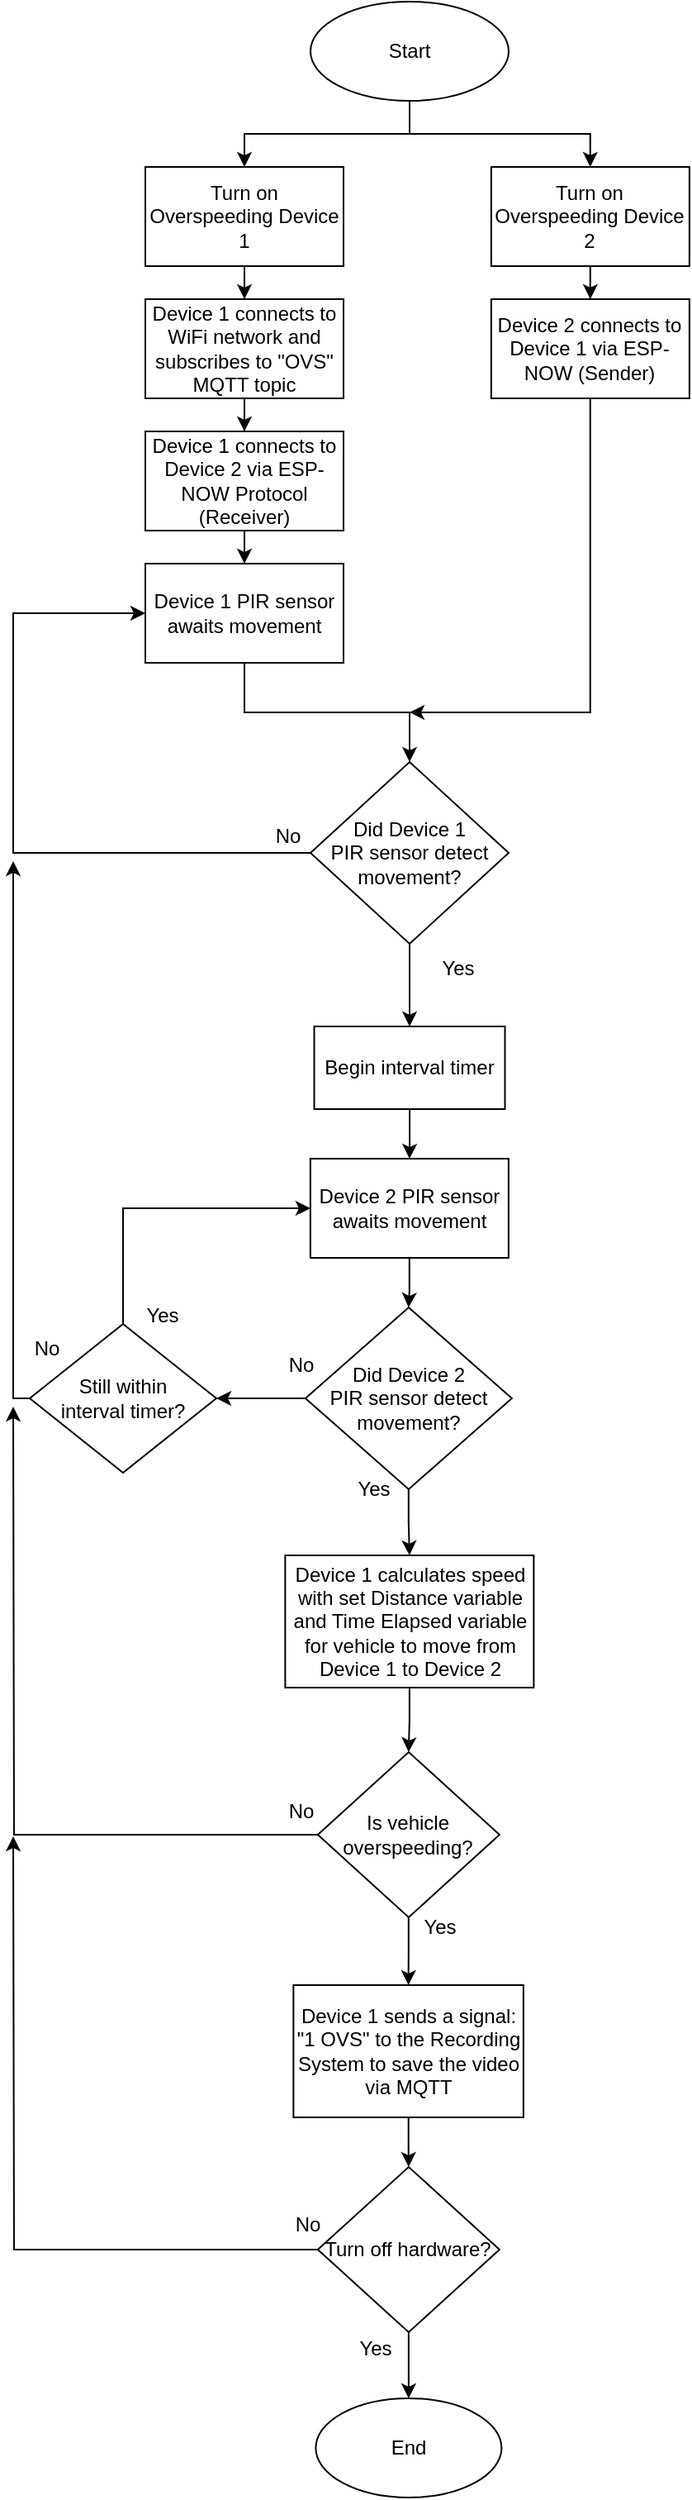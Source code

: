 <mxfile version="21.3.8" type="device">
  <diagram name="Page-1" id="87obYo9IVu9uCJ9HTKx4">
    <mxGraphModel dx="913" dy="1603" grid="1" gridSize="10" guides="1" tooltips="1" connect="1" arrows="1" fold="1" page="1" pageScale="1" pageWidth="850" pageHeight="1100" math="0" shadow="0">
      <root>
        <mxCell id="0" />
        <mxCell id="1" parent="0" />
        <mxCell id="Rv_8nFQpvILyS6SBei3u-12" style="edgeStyle=orthogonalEdgeStyle;rounded=0;orthogonalLoop=1;jettySize=auto;html=1;entryX=0.5;entryY=0;entryDx=0;entryDy=0;" edge="1" parent="1" source="Lx5FxVdhqiOAjh-NJIth-1" target="Rv_8nFQpvILyS6SBei3u-1">
          <mxGeometry relative="1" as="geometry" />
        </mxCell>
        <mxCell id="Rv_8nFQpvILyS6SBei3u-13" style="edgeStyle=orthogonalEdgeStyle;rounded=0;orthogonalLoop=1;jettySize=auto;html=1;" edge="1" parent="1" source="Lx5FxVdhqiOAjh-NJIth-1" target="Rv_8nFQpvILyS6SBei3u-2">
          <mxGeometry relative="1" as="geometry" />
        </mxCell>
        <mxCell id="Lx5FxVdhqiOAjh-NJIth-1" value="Start" style="ellipse;whiteSpace=wrap;html=1;" parent="1" vertex="1">
          <mxGeometry x="300" y="-340" width="120" height="60" as="geometry" />
        </mxCell>
        <mxCell id="Rv_8nFQpvILyS6SBei3u-18" style="edgeStyle=orthogonalEdgeStyle;rounded=0;orthogonalLoop=1;jettySize=auto;html=1;entryX=0;entryY=0.5;entryDx=0;entryDy=0;" edge="1" parent="1" source="Lx5FxVdhqiOAjh-NJIth-3" target="Rv_8nFQpvILyS6SBei3u-5">
          <mxGeometry relative="1" as="geometry">
            <Array as="points">
              <mxPoint x="120" y="175" />
              <mxPoint x="120" y="30" />
            </Array>
          </mxGeometry>
        </mxCell>
        <mxCell id="Rv_8nFQpvILyS6SBei3u-41" style="edgeStyle=orthogonalEdgeStyle;rounded=0;orthogonalLoop=1;jettySize=auto;html=1;entryX=0.5;entryY=0;entryDx=0;entryDy=0;" edge="1" parent="1" source="Lx5FxVdhqiOAjh-NJIth-3" target="Lx5FxVdhqiOAjh-NJIth-9">
          <mxGeometry relative="1" as="geometry" />
        </mxCell>
        <mxCell id="Lx5FxVdhqiOAjh-NJIth-3" value="Did Device 1 &lt;br&gt;PIR sensor detect movement?" style="rhombus;whiteSpace=wrap;html=1;" parent="1" vertex="1">
          <mxGeometry x="300" y="120" width="120" height="110" as="geometry" />
        </mxCell>
        <mxCell id="Lx5FxVdhqiOAjh-NJIth-6" value="No" style="text;html=1;align=center;verticalAlign=middle;resizable=0;points=[];autosize=1;strokeColor=none;fillColor=none;" parent="1" vertex="1">
          <mxGeometry x="265.5" y="150" width="40" height="30" as="geometry" />
        </mxCell>
        <mxCell id="Lx5FxVdhqiOAjh-NJIth-8" value="Yes" style="text;html=1;align=center;verticalAlign=middle;resizable=0;points=[];autosize=1;strokeColor=none;fillColor=none;" parent="1" vertex="1">
          <mxGeometry x="369.44" y="230" width="40" height="30" as="geometry" />
        </mxCell>
        <mxCell id="Rv_8nFQpvILyS6SBei3u-19" style="edgeStyle=orthogonalEdgeStyle;rounded=0;orthogonalLoop=1;jettySize=auto;html=1;entryX=0.5;entryY=0;entryDx=0;entryDy=0;" edge="1" parent="1" source="Lx5FxVdhqiOAjh-NJIth-9" target="Rv_8nFQpvILyS6SBei3u-15">
          <mxGeometry relative="1" as="geometry" />
        </mxCell>
        <mxCell id="Lx5FxVdhqiOAjh-NJIth-9" value="Begin interval timer" style="rounded=0;whiteSpace=wrap;html=1;" parent="1" vertex="1">
          <mxGeometry x="302.25" y="280" width="115.5" height="50" as="geometry" />
        </mxCell>
        <mxCell id="Lx5FxVdhqiOAjh-NJIth-13" value="" style="edgeStyle=orthogonalEdgeStyle;rounded=0;orthogonalLoop=1;jettySize=auto;html=1;" parent="1" source="Lx5FxVdhqiOAjh-NJIth-10" target="Lx5FxVdhqiOAjh-NJIth-12" edge="1">
          <mxGeometry relative="1" as="geometry" />
        </mxCell>
        <mxCell id="Lx5FxVdhqiOAjh-NJIth-16" value="" style="edgeStyle=orthogonalEdgeStyle;rounded=0;orthogonalLoop=1;jettySize=auto;html=1;" parent="1" source="Lx5FxVdhqiOAjh-NJIth-10" target="Lx5FxVdhqiOAjh-NJIth-15" edge="1">
          <mxGeometry relative="1" as="geometry" />
        </mxCell>
        <mxCell id="Lx5FxVdhqiOAjh-NJIth-10" value="Did Device 2&lt;br style=&quot;border-color: var(--border-color);&quot;&gt;PIR sensor detect movement?" style="rhombus;whiteSpace=wrap;html=1;rounded=0;" parent="1" vertex="1">
          <mxGeometry x="296.94" y="450" width="125" height="110" as="geometry" />
        </mxCell>
        <mxCell id="Rv_8nFQpvILyS6SBei3u-26" style="edgeStyle=orthogonalEdgeStyle;rounded=0;orthogonalLoop=1;jettySize=auto;html=1;" edge="1" parent="1" source="Lx5FxVdhqiOAjh-NJIth-12" target="Rv_8nFQpvILyS6SBei3u-24">
          <mxGeometry relative="1" as="geometry" />
        </mxCell>
        <mxCell id="Lx5FxVdhqiOAjh-NJIth-12" value="Device 1 calculates speed with set Distance variable and Time Elapsed variable for vehicle to move from Device 1 to Device 2" style="whiteSpace=wrap;html=1;rounded=0;" parent="1" vertex="1">
          <mxGeometry x="284.69" y="600" width="150.5" height="80" as="geometry" />
        </mxCell>
        <mxCell id="Lx5FxVdhqiOAjh-NJIth-14" value="Yes" style="text;html=1;align=center;verticalAlign=middle;resizable=0;points=[];autosize=1;strokeColor=none;fillColor=none;" parent="1" vertex="1">
          <mxGeometry x="318.44" y="545" width="40" height="30" as="geometry" />
        </mxCell>
        <mxCell id="Rv_8nFQpvILyS6SBei3u-29" style="edgeStyle=orthogonalEdgeStyle;rounded=0;orthogonalLoop=1;jettySize=auto;html=1;exitX=0.5;exitY=0;exitDx=0;exitDy=0;entryX=0;entryY=0.5;entryDx=0;entryDy=0;" edge="1" parent="1" source="Lx5FxVdhqiOAjh-NJIth-15" target="Rv_8nFQpvILyS6SBei3u-15">
          <mxGeometry relative="1" as="geometry">
            <mxPoint x="130" y="180" as="targetPoint" />
            <Array as="points">
              <mxPoint x="186" y="390" />
            </Array>
          </mxGeometry>
        </mxCell>
        <mxCell id="Rv_8nFQpvILyS6SBei3u-43" style="edgeStyle=orthogonalEdgeStyle;rounded=0;orthogonalLoop=1;jettySize=auto;html=1;" edge="1" parent="1" source="Lx5FxVdhqiOAjh-NJIth-15">
          <mxGeometry relative="1" as="geometry">
            <mxPoint x="120" y="180" as="targetPoint" />
            <Array as="points">
              <mxPoint x="120" y="505" />
              <mxPoint x="120" y="180" />
            </Array>
          </mxGeometry>
        </mxCell>
        <mxCell id="Lx5FxVdhqiOAjh-NJIth-15" value="Still within &lt;br&gt;interval timer?" style="rhombus;whiteSpace=wrap;html=1;rounded=0;" parent="1" vertex="1">
          <mxGeometry x="130" y="460" width="113" height="90" as="geometry" />
        </mxCell>
        <mxCell id="Lx5FxVdhqiOAjh-NJIth-20" value="No" style="text;html=1;align=center;verticalAlign=middle;resizable=0;points=[];autosize=1;strokeColor=none;fillColor=none;" parent="1" vertex="1">
          <mxGeometry x="120" y="460" width="40" height="30" as="geometry" />
        </mxCell>
        <mxCell id="Lx5FxVdhqiOAjh-NJIth-24" value="No" style="text;html=1;align=center;verticalAlign=middle;resizable=0;points=[];autosize=1;strokeColor=none;fillColor=none;" parent="1" vertex="1">
          <mxGeometry x="273.69" y="470" width="40" height="30" as="geometry" />
        </mxCell>
        <mxCell id="ObX8C9m_a-rFlt3IML2l-3" style="edgeStyle=orthogonalEdgeStyle;rounded=0;orthogonalLoop=1;jettySize=auto;html=1;" parent="1" source="ObX8C9m_a-rFlt3IML2l-1" edge="1">
          <mxGeometry relative="1" as="geometry">
            <mxPoint x="120" y="770" as="targetPoint" />
          </mxGeometry>
        </mxCell>
        <mxCell id="ObX8C9m_a-rFlt3IML2l-6" style="edgeStyle=orthogonalEdgeStyle;rounded=0;orthogonalLoop=1;jettySize=auto;html=1;entryX=0.5;entryY=0;entryDx=0;entryDy=0;" parent="1" source="ObX8C9m_a-rFlt3IML2l-1" target="ObX8C9m_a-rFlt3IML2l-5" edge="1">
          <mxGeometry relative="1" as="geometry" />
        </mxCell>
        <mxCell id="ObX8C9m_a-rFlt3IML2l-1" value="Turn off hardware?" style="rhombus;whiteSpace=wrap;html=1;rounded=0;" parent="1" vertex="1">
          <mxGeometry x="304.44" y="970" width="110" height="100" as="geometry" />
        </mxCell>
        <mxCell id="ObX8C9m_a-rFlt3IML2l-4" value="No" style="text;html=1;align=center;verticalAlign=middle;resizable=0;points=[];autosize=1;strokeColor=none;fillColor=none;" parent="1" vertex="1">
          <mxGeometry x="278.44" y="990" width="40" height="30" as="geometry" />
        </mxCell>
        <mxCell id="ObX8C9m_a-rFlt3IML2l-5" value="End" style="ellipse;whiteSpace=wrap;html=1;" parent="1" vertex="1">
          <mxGeometry x="303.19" y="1110" width="112.5" height="60" as="geometry" />
        </mxCell>
        <mxCell id="ObX8C9m_a-rFlt3IML2l-7" value="Yes" style="text;html=1;align=center;verticalAlign=middle;resizable=0;points=[];autosize=1;strokeColor=none;fillColor=none;" parent="1" vertex="1">
          <mxGeometry x="319.44" y="1065" width="40" height="30" as="geometry" />
        </mxCell>
        <mxCell id="Rv_8nFQpvILyS6SBei3u-9" style="edgeStyle=orthogonalEdgeStyle;rounded=0;orthogonalLoop=1;jettySize=auto;html=1;entryX=0.5;entryY=0;entryDx=0;entryDy=0;" edge="1" parent="1" source="Rv_8nFQpvILyS6SBei3u-1" target="Rv_8nFQpvILyS6SBei3u-3">
          <mxGeometry relative="1" as="geometry" />
        </mxCell>
        <mxCell id="Rv_8nFQpvILyS6SBei3u-1" value="Turn on Overspeeding Device 1" style="whiteSpace=wrap;html=1;" vertex="1" parent="1">
          <mxGeometry x="200" y="-240" width="120" height="60" as="geometry" />
        </mxCell>
        <mxCell id="Rv_8nFQpvILyS6SBei3u-14" style="edgeStyle=orthogonalEdgeStyle;rounded=0;orthogonalLoop=1;jettySize=auto;html=1;entryX=0.5;entryY=0;entryDx=0;entryDy=0;" edge="1" parent="1" source="Rv_8nFQpvILyS6SBei3u-2" target="Rv_8nFQpvILyS6SBei3u-6">
          <mxGeometry relative="1" as="geometry" />
        </mxCell>
        <mxCell id="Rv_8nFQpvILyS6SBei3u-2" value="Turn on Overspeeding Device 2" style="whiteSpace=wrap;html=1;" vertex="1" parent="1">
          <mxGeometry x="409.44" y="-240" width="120" height="60" as="geometry" />
        </mxCell>
        <mxCell id="Rv_8nFQpvILyS6SBei3u-10" style="edgeStyle=orthogonalEdgeStyle;rounded=0;orthogonalLoop=1;jettySize=auto;html=1;" edge="1" parent="1" source="Rv_8nFQpvILyS6SBei3u-3" target="Rv_8nFQpvILyS6SBei3u-4">
          <mxGeometry relative="1" as="geometry" />
        </mxCell>
        <mxCell id="Rv_8nFQpvILyS6SBei3u-3" value="Device 1 connects to WiFi network and subscribes to &quot;OVS&quot; MQTT topic" style="whiteSpace=wrap;html=1;" vertex="1" parent="1">
          <mxGeometry x="200" y="-160" width="120" height="60" as="geometry" />
        </mxCell>
        <mxCell id="Rv_8nFQpvILyS6SBei3u-11" style="edgeStyle=orthogonalEdgeStyle;rounded=0;orthogonalLoop=1;jettySize=auto;html=1;entryX=0.5;entryY=0;entryDx=0;entryDy=0;" edge="1" parent="1" source="Rv_8nFQpvILyS6SBei3u-4" target="Rv_8nFQpvILyS6SBei3u-5">
          <mxGeometry relative="1" as="geometry" />
        </mxCell>
        <mxCell id="Rv_8nFQpvILyS6SBei3u-4" value="Device 1 connects to Device 2 via ESP-NOW Protocol (Receiver)" style="whiteSpace=wrap;html=1;" vertex="1" parent="1">
          <mxGeometry x="200" y="-80" width="120" height="60" as="geometry" />
        </mxCell>
        <mxCell id="Rv_8nFQpvILyS6SBei3u-8" style="edgeStyle=orthogonalEdgeStyle;rounded=0;orthogonalLoop=1;jettySize=auto;html=1;entryX=0.5;entryY=0;entryDx=0;entryDy=0;" edge="1" parent="1" source="Rv_8nFQpvILyS6SBei3u-5" target="Lx5FxVdhqiOAjh-NJIth-3">
          <mxGeometry relative="1" as="geometry" />
        </mxCell>
        <mxCell id="Rv_8nFQpvILyS6SBei3u-5" value="Device 1 PIR sensor awaits movement" style="whiteSpace=wrap;html=1;" vertex="1" parent="1">
          <mxGeometry x="200" width="120" height="60" as="geometry" />
        </mxCell>
        <mxCell id="Rv_8nFQpvILyS6SBei3u-39" style="edgeStyle=orthogonalEdgeStyle;rounded=0;orthogonalLoop=1;jettySize=auto;html=1;" edge="1" parent="1" source="Rv_8nFQpvILyS6SBei3u-6">
          <mxGeometry relative="1" as="geometry">
            <mxPoint x="360" y="90" as="targetPoint" />
            <Array as="points">
              <mxPoint x="469" y="90" />
            </Array>
          </mxGeometry>
        </mxCell>
        <mxCell id="Rv_8nFQpvILyS6SBei3u-6" value="Device 2 connects to Device 1 via ESP-NOW (Sender)" style="whiteSpace=wrap;html=1;" vertex="1" parent="1">
          <mxGeometry x="409.44" y="-160" width="120" height="60" as="geometry" />
        </mxCell>
        <mxCell id="Rv_8nFQpvILyS6SBei3u-20" style="edgeStyle=orthogonalEdgeStyle;rounded=0;orthogonalLoop=1;jettySize=auto;html=1;" edge="1" parent="1" source="Rv_8nFQpvILyS6SBei3u-15" target="Lx5FxVdhqiOAjh-NJIth-10">
          <mxGeometry relative="1" as="geometry" />
        </mxCell>
        <mxCell id="Rv_8nFQpvILyS6SBei3u-15" value="Device 2 PIR sensor awaits movement" style="whiteSpace=wrap;html=1;" vertex="1" parent="1">
          <mxGeometry x="299.94" y="360" width="120" height="60" as="geometry" />
        </mxCell>
        <mxCell id="Rv_8nFQpvILyS6SBei3u-27" style="edgeStyle=orthogonalEdgeStyle;rounded=0;orthogonalLoop=1;jettySize=auto;html=1;entryX=0.5;entryY=0;entryDx=0;entryDy=0;" edge="1" parent="1" source="Rv_8nFQpvILyS6SBei3u-24" target="Rv_8nFQpvILyS6SBei3u-25">
          <mxGeometry relative="1" as="geometry" />
        </mxCell>
        <mxCell id="Rv_8nFQpvILyS6SBei3u-45" style="edgeStyle=orthogonalEdgeStyle;rounded=0;orthogonalLoop=1;jettySize=auto;html=1;" edge="1" parent="1" source="Rv_8nFQpvILyS6SBei3u-24">
          <mxGeometry relative="1" as="geometry">
            <mxPoint x="120" y="510" as="targetPoint" />
          </mxGeometry>
        </mxCell>
        <mxCell id="Rv_8nFQpvILyS6SBei3u-24" value="Is vehicle overspeeding?" style="rhombus;whiteSpace=wrap;html=1;" vertex="1" parent="1">
          <mxGeometry x="304.44" y="719" width="110" height="100" as="geometry" />
        </mxCell>
        <mxCell id="Rv_8nFQpvILyS6SBei3u-47" style="edgeStyle=orthogonalEdgeStyle;rounded=0;orthogonalLoop=1;jettySize=auto;html=1;entryX=0.5;entryY=0;entryDx=0;entryDy=0;" edge="1" parent="1" source="Rv_8nFQpvILyS6SBei3u-25" target="ObX8C9m_a-rFlt3IML2l-1">
          <mxGeometry relative="1" as="geometry" />
        </mxCell>
        <mxCell id="Rv_8nFQpvILyS6SBei3u-25" value="Device 1 sends a signal: &quot;1 OVS&quot; to the Recording System to save the video via MQTT" style="whiteSpace=wrap;html=1;rounded=0;" vertex="1" parent="1">
          <mxGeometry x="289.69" y="860" width="139.25" height="80" as="geometry" />
        </mxCell>
        <mxCell id="Rv_8nFQpvILyS6SBei3u-42" value="Yes" style="text;html=1;align=center;verticalAlign=middle;resizable=0;points=[];autosize=1;strokeColor=none;fillColor=none;" vertex="1" parent="1">
          <mxGeometry x="190" y="440" width="40" height="30" as="geometry" />
        </mxCell>
        <mxCell id="Rv_8nFQpvILyS6SBei3u-44" value="Yes" style="text;html=1;align=center;verticalAlign=middle;resizable=0;points=[];autosize=1;strokeColor=none;fillColor=none;" vertex="1" parent="1">
          <mxGeometry x="358.44" y="810" width="40" height="30" as="geometry" />
        </mxCell>
        <mxCell id="Rv_8nFQpvILyS6SBei3u-46" value="No" style="text;html=1;align=center;verticalAlign=middle;resizable=0;points=[];autosize=1;strokeColor=none;fillColor=none;" vertex="1" parent="1">
          <mxGeometry x="273.69" y="740" width="40" height="30" as="geometry" />
        </mxCell>
      </root>
    </mxGraphModel>
  </diagram>
</mxfile>
